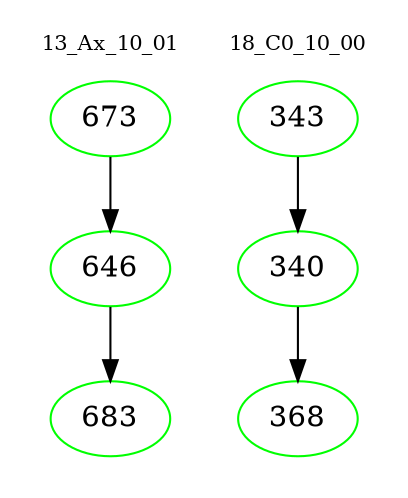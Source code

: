 digraph{
subgraph cluster_0 {
color = white
label = "13_Ax_10_01";
fontsize=10;
T0_673 [label="673", color="green"]
T0_673 -> T0_646 [color="black"]
T0_646 [label="646", color="green"]
T0_646 -> T0_683 [color="black"]
T0_683 [label="683", color="green"]
}
subgraph cluster_1 {
color = white
label = "18_C0_10_00";
fontsize=10;
T1_343 [label="343", color="green"]
T1_343 -> T1_340 [color="black"]
T1_340 [label="340", color="green"]
T1_340 -> T1_368 [color="black"]
T1_368 [label="368", color="green"]
}
}
